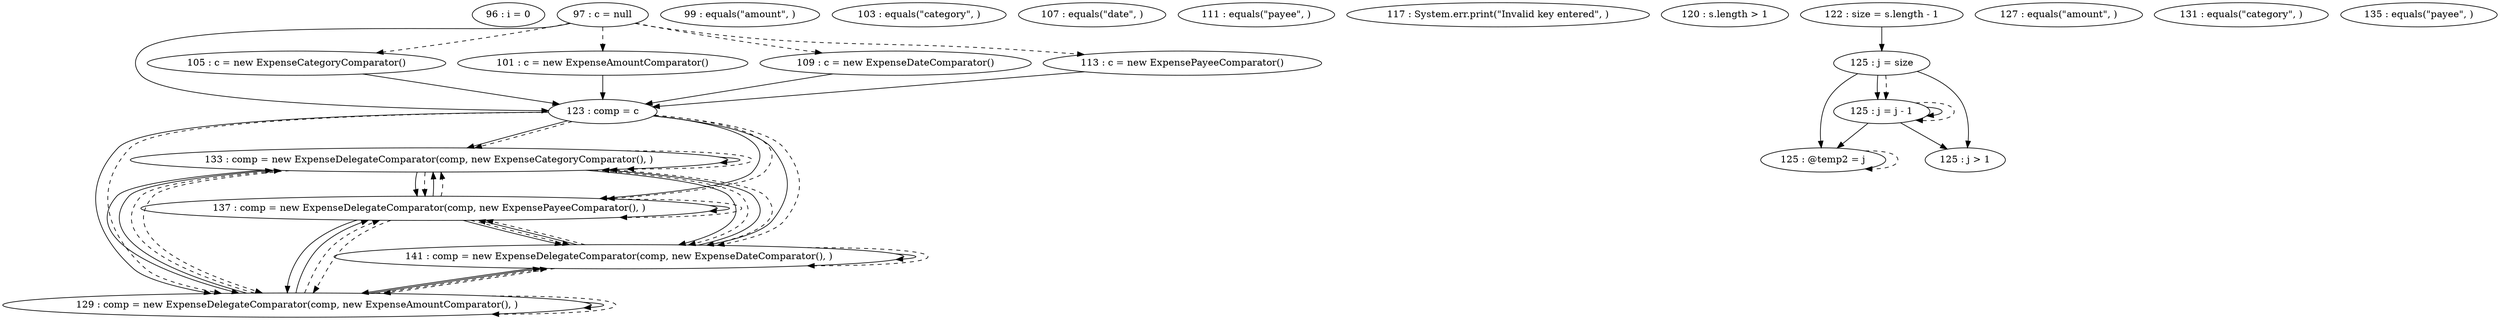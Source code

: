 digraph G {
"96 : i = 0"
"97 : c = null"
"97 : c = null" -> "123 : comp = c"
"97 : c = null" -> "105 : c = new ExpenseCategoryComparator()" [style=dashed]
"97 : c = null" -> "101 : c = new ExpenseAmountComparator()" [style=dashed]
"97 : c = null" -> "109 : c = new ExpenseDateComparator()" [style=dashed]
"97 : c = null" -> "113 : c = new ExpensePayeeComparator()" [style=dashed]
"99 : equals(\"amount\", )"
"101 : c = new ExpenseAmountComparator()"
"101 : c = new ExpenseAmountComparator()" -> "123 : comp = c"
"103 : equals(\"category\", )"
"105 : c = new ExpenseCategoryComparator()"
"105 : c = new ExpenseCategoryComparator()" -> "123 : comp = c"
"107 : equals(\"date\", )"
"109 : c = new ExpenseDateComparator()"
"109 : c = new ExpenseDateComparator()" -> "123 : comp = c"
"111 : equals(\"payee\", )"
"113 : c = new ExpensePayeeComparator()"
"113 : c = new ExpensePayeeComparator()" -> "123 : comp = c"
"117 : System.err.print(\"Invalid key entered\", )"
"120 : s.length > 1"
"122 : size = s.length - 1"
"122 : size = s.length - 1" -> "125 : j = size"
"123 : comp = c"
"123 : comp = c" -> "133 : comp = new ExpenseDelegateComparator(comp, new ExpenseCategoryComparator(), )"
"123 : comp = c" -> "137 : comp = new ExpenseDelegateComparator(comp, new ExpensePayeeComparator(), )"
"123 : comp = c" -> "129 : comp = new ExpenseDelegateComparator(comp, new ExpenseAmountComparator(), )"
"123 : comp = c" -> "141 : comp = new ExpenseDelegateComparator(comp, new ExpenseDateComparator(), )"
"123 : comp = c" -> "133 : comp = new ExpenseDelegateComparator(comp, new ExpenseCategoryComparator(), )" [style=dashed]
"123 : comp = c" -> "137 : comp = new ExpenseDelegateComparator(comp, new ExpensePayeeComparator(), )" [style=dashed]
"123 : comp = c" -> "129 : comp = new ExpenseDelegateComparator(comp, new ExpenseAmountComparator(), )" [style=dashed]
"123 : comp = c" -> "141 : comp = new ExpenseDelegateComparator(comp, new ExpenseDateComparator(), )" [style=dashed]
"125 : j = size"
"125 : j = size" -> "125 : @temp2 = j"
"125 : j = size" -> "125 : j > 1"
"125 : j = size" -> "125 : j = j - 1"
"125 : j = size" -> "125 : j = j - 1" [style=dashed]
"125 : j > 1"
"127 : equals(\"amount\", )"
"129 : comp = new ExpenseDelegateComparator(comp, new ExpenseAmountComparator(), )"
"129 : comp = new ExpenseDelegateComparator(comp, new ExpenseAmountComparator(), )" -> "133 : comp = new ExpenseDelegateComparator(comp, new ExpenseCategoryComparator(), )"
"129 : comp = new ExpenseDelegateComparator(comp, new ExpenseAmountComparator(), )" -> "137 : comp = new ExpenseDelegateComparator(comp, new ExpensePayeeComparator(), )"
"129 : comp = new ExpenseDelegateComparator(comp, new ExpenseAmountComparator(), )" -> "129 : comp = new ExpenseDelegateComparator(comp, new ExpenseAmountComparator(), )"
"129 : comp = new ExpenseDelegateComparator(comp, new ExpenseAmountComparator(), )" -> "141 : comp = new ExpenseDelegateComparator(comp, new ExpenseDateComparator(), )"
"129 : comp = new ExpenseDelegateComparator(comp, new ExpenseAmountComparator(), )" -> "133 : comp = new ExpenseDelegateComparator(comp, new ExpenseCategoryComparator(), )" [style=dashed]
"129 : comp = new ExpenseDelegateComparator(comp, new ExpenseAmountComparator(), )" -> "137 : comp = new ExpenseDelegateComparator(comp, new ExpensePayeeComparator(), )" [style=dashed]
"129 : comp = new ExpenseDelegateComparator(comp, new ExpenseAmountComparator(), )" -> "129 : comp = new ExpenseDelegateComparator(comp, new ExpenseAmountComparator(), )" [style=dashed]
"129 : comp = new ExpenseDelegateComparator(comp, new ExpenseAmountComparator(), )" -> "141 : comp = new ExpenseDelegateComparator(comp, new ExpenseDateComparator(), )" [style=dashed]
"131 : equals(\"category\", )"
"133 : comp = new ExpenseDelegateComparator(comp, new ExpenseCategoryComparator(), )"
"133 : comp = new ExpenseDelegateComparator(comp, new ExpenseCategoryComparator(), )" -> "133 : comp = new ExpenseDelegateComparator(comp, new ExpenseCategoryComparator(), )"
"133 : comp = new ExpenseDelegateComparator(comp, new ExpenseCategoryComparator(), )" -> "137 : comp = new ExpenseDelegateComparator(comp, new ExpensePayeeComparator(), )"
"133 : comp = new ExpenseDelegateComparator(comp, new ExpenseCategoryComparator(), )" -> "129 : comp = new ExpenseDelegateComparator(comp, new ExpenseAmountComparator(), )"
"133 : comp = new ExpenseDelegateComparator(comp, new ExpenseCategoryComparator(), )" -> "141 : comp = new ExpenseDelegateComparator(comp, new ExpenseDateComparator(), )"
"133 : comp = new ExpenseDelegateComparator(comp, new ExpenseCategoryComparator(), )" -> "133 : comp = new ExpenseDelegateComparator(comp, new ExpenseCategoryComparator(), )" [style=dashed]
"133 : comp = new ExpenseDelegateComparator(comp, new ExpenseCategoryComparator(), )" -> "137 : comp = new ExpenseDelegateComparator(comp, new ExpensePayeeComparator(), )" [style=dashed]
"133 : comp = new ExpenseDelegateComparator(comp, new ExpenseCategoryComparator(), )" -> "129 : comp = new ExpenseDelegateComparator(comp, new ExpenseAmountComparator(), )" [style=dashed]
"133 : comp = new ExpenseDelegateComparator(comp, new ExpenseCategoryComparator(), )" -> "141 : comp = new ExpenseDelegateComparator(comp, new ExpenseDateComparator(), )" [style=dashed]
"135 : equals(\"payee\", )"
"137 : comp = new ExpenseDelegateComparator(comp, new ExpensePayeeComparator(), )"
"137 : comp = new ExpenseDelegateComparator(comp, new ExpensePayeeComparator(), )" -> "133 : comp = new ExpenseDelegateComparator(comp, new ExpenseCategoryComparator(), )"
"137 : comp = new ExpenseDelegateComparator(comp, new ExpensePayeeComparator(), )" -> "137 : comp = new ExpenseDelegateComparator(comp, new ExpensePayeeComparator(), )"
"137 : comp = new ExpenseDelegateComparator(comp, new ExpensePayeeComparator(), )" -> "129 : comp = new ExpenseDelegateComparator(comp, new ExpenseAmountComparator(), )"
"137 : comp = new ExpenseDelegateComparator(comp, new ExpensePayeeComparator(), )" -> "141 : comp = new ExpenseDelegateComparator(comp, new ExpenseDateComparator(), )"
"137 : comp = new ExpenseDelegateComparator(comp, new ExpensePayeeComparator(), )" -> "133 : comp = new ExpenseDelegateComparator(comp, new ExpenseCategoryComparator(), )" [style=dashed]
"137 : comp = new ExpenseDelegateComparator(comp, new ExpensePayeeComparator(), )" -> "137 : comp = new ExpenseDelegateComparator(comp, new ExpensePayeeComparator(), )" [style=dashed]
"137 : comp = new ExpenseDelegateComparator(comp, new ExpensePayeeComparator(), )" -> "129 : comp = new ExpenseDelegateComparator(comp, new ExpenseAmountComparator(), )" [style=dashed]
"137 : comp = new ExpenseDelegateComparator(comp, new ExpensePayeeComparator(), )" -> "141 : comp = new ExpenseDelegateComparator(comp, new ExpenseDateComparator(), )" [style=dashed]
"141 : comp = new ExpenseDelegateComparator(comp, new ExpenseDateComparator(), )"
"141 : comp = new ExpenseDelegateComparator(comp, new ExpenseDateComparator(), )" -> "133 : comp = new ExpenseDelegateComparator(comp, new ExpenseCategoryComparator(), )"
"141 : comp = new ExpenseDelegateComparator(comp, new ExpenseDateComparator(), )" -> "137 : comp = new ExpenseDelegateComparator(comp, new ExpensePayeeComparator(), )"
"141 : comp = new ExpenseDelegateComparator(comp, new ExpenseDateComparator(), )" -> "129 : comp = new ExpenseDelegateComparator(comp, new ExpenseAmountComparator(), )"
"141 : comp = new ExpenseDelegateComparator(comp, new ExpenseDateComparator(), )" -> "141 : comp = new ExpenseDelegateComparator(comp, new ExpenseDateComparator(), )"
"141 : comp = new ExpenseDelegateComparator(comp, new ExpenseDateComparator(), )" -> "133 : comp = new ExpenseDelegateComparator(comp, new ExpenseCategoryComparator(), )" [style=dashed]
"141 : comp = new ExpenseDelegateComparator(comp, new ExpenseDateComparator(), )" -> "137 : comp = new ExpenseDelegateComparator(comp, new ExpensePayeeComparator(), )" [style=dashed]
"141 : comp = new ExpenseDelegateComparator(comp, new ExpenseDateComparator(), )" -> "129 : comp = new ExpenseDelegateComparator(comp, new ExpenseAmountComparator(), )" [style=dashed]
"141 : comp = new ExpenseDelegateComparator(comp, new ExpenseDateComparator(), )" -> "141 : comp = new ExpenseDelegateComparator(comp, new ExpenseDateComparator(), )" [style=dashed]
"125 : @temp2 = j"
"125 : @temp2 = j" -> "125 : @temp2 = j" [style=dashed]
"125 : j = j - 1"
"125 : j = j - 1" -> "125 : @temp2 = j"
"125 : j = j - 1" -> "125 : j > 1"
"125 : j = j - 1" -> "125 : j = j - 1"
"125 : j = j - 1" -> "125 : j = j - 1" [style=dashed]
}